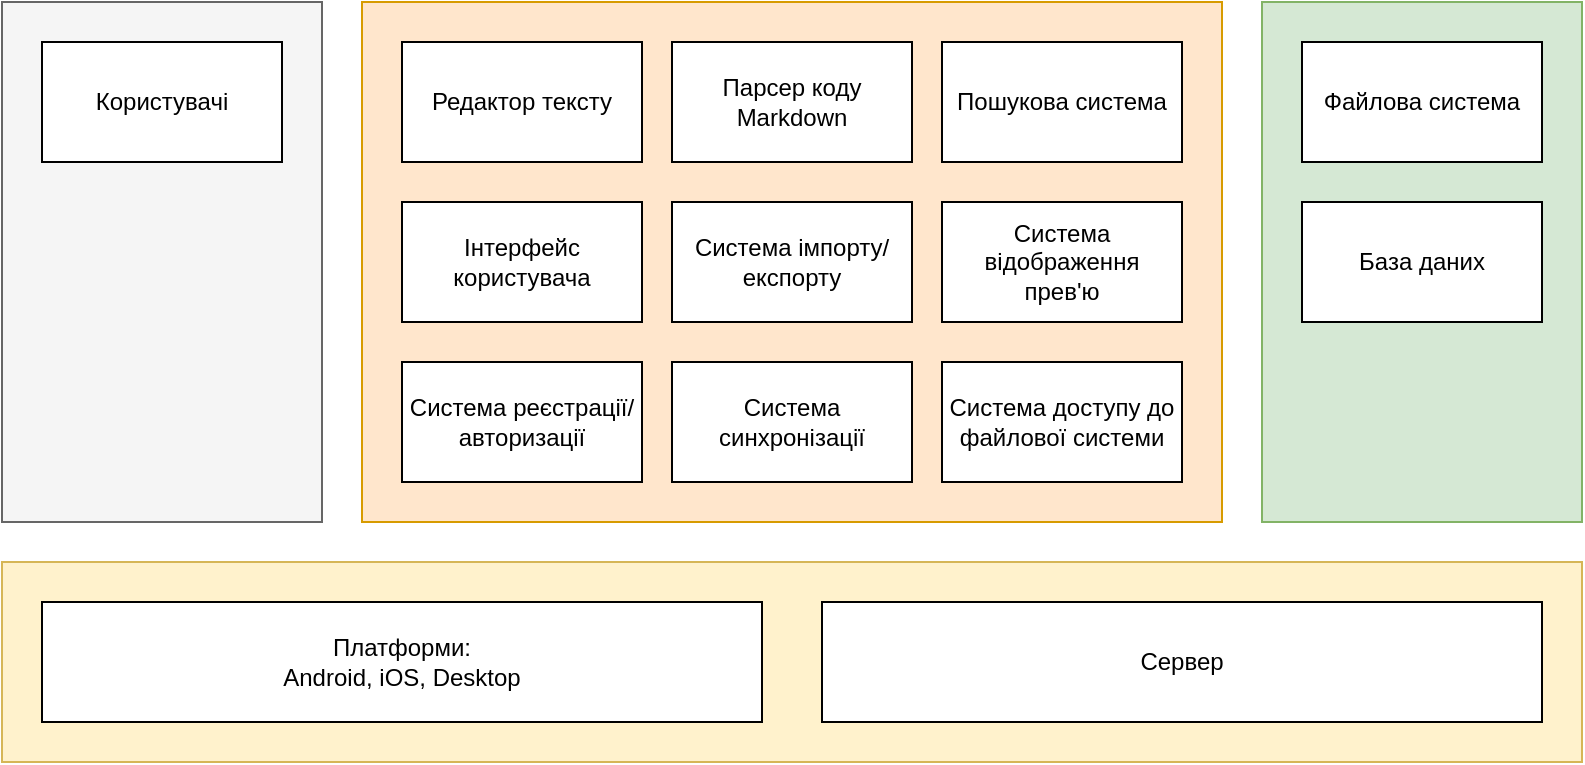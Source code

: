 <mxfile version="24.7.8">
  <diagram name="Page-1" id="EJ9EyhvV796UyBcX4k0J">
    <mxGraphModel dx="1050" dy="557" grid="1" gridSize="10" guides="1" tooltips="1" connect="1" arrows="1" fold="1" page="1" pageScale="1" pageWidth="850" pageHeight="1100" math="0" shadow="0">
      <root>
        <mxCell id="0" />
        <mxCell id="1" parent="0" />
        <mxCell id="NOWhMsYTWesVRhjoZffN-2" value="" style="rounded=0;whiteSpace=wrap;html=1;fillColor=#ffe6cc;strokeColor=#d79b00;" parent="1" vertex="1">
          <mxGeometry x="210" y="150" width="430" height="260" as="geometry" />
        </mxCell>
        <mxCell id="NOWhMsYTWesVRhjoZffN-3" value="" style="rounded=0;whiteSpace=wrap;html=1;fillColor=#f5f5f5;fontColor=#333333;strokeColor=#666666;" parent="1" vertex="1">
          <mxGeometry x="30" y="150" width="160" height="260" as="geometry" />
        </mxCell>
        <mxCell id="NOWhMsYTWesVRhjoZffN-4" value="" style="rounded=0;whiteSpace=wrap;html=1;fillColor=#d5e8d4;strokeColor=#82b366;" parent="1" vertex="1">
          <mxGeometry x="660" y="150" width="160" height="260" as="geometry" />
        </mxCell>
        <mxCell id="NOWhMsYTWesVRhjoZffN-5" value="" style="rounded=0;whiteSpace=wrap;html=1;fillColor=#fff2cc;strokeColor=#d6b656;" parent="1" vertex="1">
          <mxGeometry x="30" y="430" width="790" height="100" as="geometry" />
        </mxCell>
        <mxCell id="NOWhMsYTWesVRhjoZffN-6" value="Платформи:&lt;div&gt;Android, iOS, Desktop&lt;/div&gt;" style="rounded=0;whiteSpace=wrap;html=1;" parent="1" vertex="1">
          <mxGeometry x="50" y="450" width="360" height="60" as="geometry" />
        </mxCell>
        <mxCell id="NOWhMsYTWesVRhjoZffN-7" value="Користувачі" style="rounded=0;whiteSpace=wrap;html=1;" parent="1" vertex="1">
          <mxGeometry x="50" y="170" width="120" height="60" as="geometry" />
        </mxCell>
        <mxCell id="NOWhMsYTWesVRhjoZffN-8" value="Сервер" style="rounded=0;whiteSpace=wrap;html=1;" parent="1" vertex="1">
          <mxGeometry x="440" y="450" width="360" height="60" as="geometry" />
        </mxCell>
        <mxCell id="NOWhMsYTWesVRhjoZffN-9" value="Файлова система" style="rounded=0;whiteSpace=wrap;html=1;" parent="1" vertex="1">
          <mxGeometry x="680" y="170" width="120" height="60" as="geometry" />
        </mxCell>
        <mxCell id="NOWhMsYTWesVRhjoZffN-10" value="База даних" style="rounded=0;whiteSpace=wrap;html=1;" parent="1" vertex="1">
          <mxGeometry x="680" y="250" width="120" height="60" as="geometry" />
        </mxCell>
        <mxCell id="NOWhMsYTWesVRhjoZffN-11" value="Парсер коду Markdown" style="rounded=0;whiteSpace=wrap;html=1;" parent="1" vertex="1">
          <mxGeometry x="365" y="170" width="120" height="60" as="geometry" />
        </mxCell>
        <mxCell id="NOWhMsYTWesVRhjoZffN-12" value="Пошукова система" style="rounded=0;whiteSpace=wrap;html=1;" parent="1" vertex="1">
          <mxGeometry x="500" y="170" width="120" height="60" as="geometry" />
        </mxCell>
        <mxCell id="NOWhMsYTWesVRhjoZffN-13" value="Редактор тексту" style="rounded=0;whiteSpace=wrap;html=1;" parent="1" vertex="1">
          <mxGeometry x="230" y="170" width="120" height="60" as="geometry" />
        </mxCell>
        <mxCell id="NOWhMsYTWesVRhjoZffN-14" value="Інтерфейс користувача" style="rounded=0;whiteSpace=wrap;html=1;" parent="1" vertex="1">
          <mxGeometry x="230" y="250" width="120" height="60" as="geometry" />
        </mxCell>
        <mxCell id="NOWhMsYTWesVRhjoZffN-16" value="Система імпорту/експорту" style="rounded=0;whiteSpace=wrap;html=1;" parent="1" vertex="1">
          <mxGeometry x="365" y="250" width="120" height="60" as="geometry" />
        </mxCell>
        <mxCell id="NOWhMsYTWesVRhjoZffN-17" value="Система відображення прев&#39;ю" style="rounded=0;whiteSpace=wrap;html=1;" parent="1" vertex="1">
          <mxGeometry x="500" y="250" width="120" height="60" as="geometry" />
        </mxCell>
        <mxCell id="NOWhMsYTWesVRhjoZffN-18" value="Система реєстрації/авторизації" style="rounded=0;whiteSpace=wrap;html=1;" parent="1" vertex="1">
          <mxGeometry x="230" y="330" width="120" height="60" as="geometry" />
        </mxCell>
        <mxCell id="NOWhMsYTWesVRhjoZffN-19" value="Система синхронізації" style="rounded=0;whiteSpace=wrap;html=1;" parent="1" vertex="1">
          <mxGeometry x="365" y="330" width="120" height="60" as="geometry" />
        </mxCell>
        <mxCell id="NOWhMsYTWesVRhjoZffN-20" value="Система доступу до файлової системи" style="rounded=0;whiteSpace=wrap;html=1;" parent="1" vertex="1">
          <mxGeometry x="500" y="330" width="120" height="60" as="geometry" />
        </mxCell>
      </root>
    </mxGraphModel>
  </diagram>
</mxfile>
